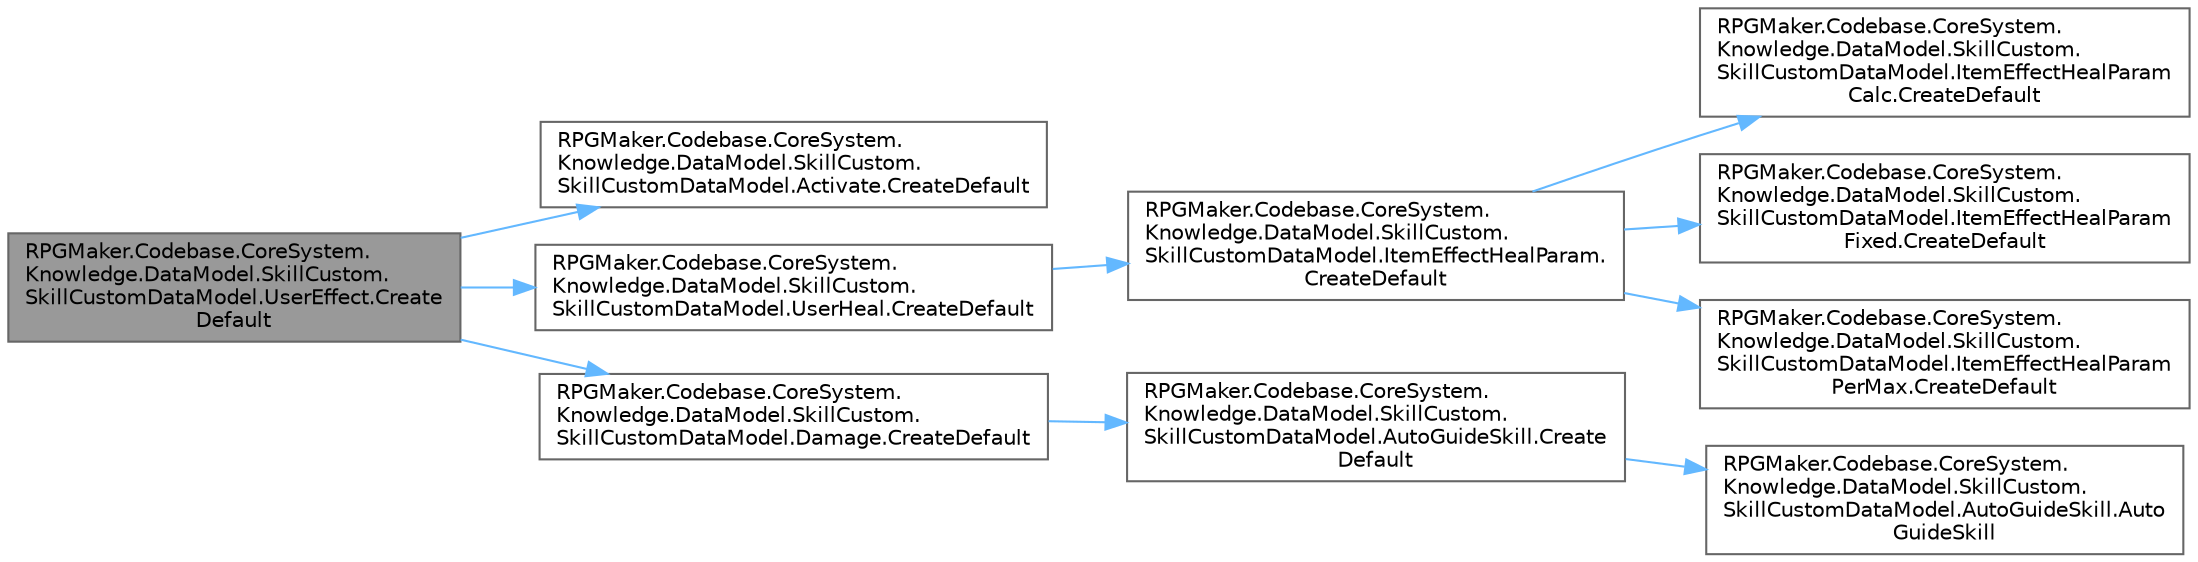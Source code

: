 digraph "RPGMaker.Codebase.CoreSystem.Knowledge.DataModel.SkillCustom.SkillCustomDataModel.UserEffect.CreateDefault"
{
 // LATEX_PDF_SIZE
  bgcolor="transparent";
  edge [fontname=Helvetica,fontsize=10,labelfontname=Helvetica,labelfontsize=10];
  node [fontname=Helvetica,fontsize=10,shape=box,height=0.2,width=0.4];
  rankdir="LR";
  Node1 [id="Node000001",label="RPGMaker.Codebase.CoreSystem.\lKnowledge.DataModel.SkillCustom.\lSkillCustomDataModel.UserEffect.Create\lDefault",height=0.2,width=0.4,color="gray40", fillcolor="grey60", style="filled", fontcolor="black",tooltip=" "];
  Node1 -> Node2 [id="edge1_Node000001_Node000002",color="steelblue1",style="solid",tooltip=" "];
  Node2 [id="Node000002",label="RPGMaker.Codebase.CoreSystem.\lKnowledge.DataModel.SkillCustom.\lSkillCustomDataModel.Activate.CreateDefault",height=0.2,width=0.4,color="grey40", fillcolor="white", style="filled",URL="$d7/d4b/class_r_p_g_maker_1_1_codebase_1_1_core_system_1_1_knowledge_1_1_data_model_1_1_skill_custom_1_1485815d99b61ae688ed357ac5798e247.html#aa90ec9c92ba9c826fc643459abfc27e1",tooltip=" "];
  Node1 -> Node3 [id="edge2_Node000001_Node000003",color="steelblue1",style="solid",tooltip=" "];
  Node3 [id="Node000003",label="RPGMaker.Codebase.CoreSystem.\lKnowledge.DataModel.SkillCustom.\lSkillCustomDataModel.UserHeal.CreateDefault",height=0.2,width=0.4,color="grey40", fillcolor="white", style="filled",URL="$d2/d19/class_r_p_g_maker_1_1_codebase_1_1_core_system_1_1_knowledge_1_1_data_model_1_1_skill_custom_1_19059c7b1dfb9ba8a2499daf540dc1d93.html#a9c280bfd2b3fce1652c051184f6afcb3",tooltip=" "];
  Node3 -> Node4 [id="edge3_Node000003_Node000004",color="steelblue1",style="solid",tooltip=" "];
  Node4 [id="Node000004",label="RPGMaker.Codebase.CoreSystem.\lKnowledge.DataModel.SkillCustom.\lSkillCustomDataModel.ItemEffectHealParam.\lCreateDefault",height=0.2,width=0.4,color="grey40", fillcolor="white", style="filled",URL="$d4/d78/class_r_p_g_maker_1_1_codebase_1_1_core_system_1_1_knowledge_1_1_data_model_1_1_skill_custom_1_1ab2141b64f8059de15422206d12096fb.html#ae4cbf104c5c50bf39d0bb93caad8856c",tooltip=" "];
  Node4 -> Node5 [id="edge4_Node000004_Node000005",color="steelblue1",style="solid",tooltip=" "];
  Node5 [id="Node000005",label="RPGMaker.Codebase.CoreSystem.\lKnowledge.DataModel.SkillCustom.\lSkillCustomDataModel.ItemEffectHealParam\lCalc.CreateDefault",height=0.2,width=0.4,color="grey40", fillcolor="white", style="filled",URL="$d1/d63/class_r_p_g_maker_1_1_codebase_1_1_core_system_1_1_knowledge_1_1_data_model_1_1_skill_custom_1_1ed30c8ef4c870fdb8d5d4e4dc70fd876.html#a4c6566f3e97832d7b4aa00aa3b04813a",tooltip=" "];
  Node4 -> Node6 [id="edge5_Node000004_Node000006",color="steelblue1",style="solid",tooltip=" "];
  Node6 [id="Node000006",label="RPGMaker.Codebase.CoreSystem.\lKnowledge.DataModel.SkillCustom.\lSkillCustomDataModel.ItemEffectHealParam\lFixed.CreateDefault",height=0.2,width=0.4,color="grey40", fillcolor="white", style="filled",URL="$d0/d0e/class_r_p_g_maker_1_1_codebase_1_1_core_system_1_1_knowledge_1_1_data_model_1_1_skill_custom_1_10cfbaac0fc664c07ad4c293b8b050e39.html#a44bece68cab37cc2f6aaec0814158cbe",tooltip=" "];
  Node4 -> Node7 [id="edge6_Node000004_Node000007",color="steelblue1",style="solid",tooltip=" "];
  Node7 [id="Node000007",label="RPGMaker.Codebase.CoreSystem.\lKnowledge.DataModel.SkillCustom.\lSkillCustomDataModel.ItemEffectHealParam\lPerMax.CreateDefault",height=0.2,width=0.4,color="grey40", fillcolor="white", style="filled",URL="$dd/d4d/class_r_p_g_maker_1_1_codebase_1_1_core_system_1_1_knowledge_1_1_data_model_1_1_skill_custom_1_12aa51d6c4b93d029de50be8c50ec780f.html#a511ac105e51ec729f02a4826cb5b142f",tooltip=" "];
  Node1 -> Node8 [id="edge7_Node000001_Node000008",color="steelblue1",style="solid",tooltip=" "];
  Node8 [id="Node000008",label="RPGMaker.Codebase.CoreSystem.\lKnowledge.DataModel.SkillCustom.\lSkillCustomDataModel.Damage.CreateDefault",height=0.2,width=0.4,color="grey40", fillcolor="white", style="filled",URL="$d4/d23/class_r_p_g_maker_1_1_codebase_1_1_core_system_1_1_knowledge_1_1_data_model_1_1_skill_custom_1_17e595018a72312d001aae18147aede2c.html#a6e976771ea33d5c28ecfcdb00b19ebee",tooltip=" "];
  Node8 -> Node9 [id="edge8_Node000008_Node000009",color="steelblue1",style="solid",tooltip=" "];
  Node9 [id="Node000009",label="RPGMaker.Codebase.CoreSystem.\lKnowledge.DataModel.SkillCustom.\lSkillCustomDataModel.AutoGuideSkill.Create\lDefault",height=0.2,width=0.4,color="grey40", fillcolor="white", style="filled",URL="$d7/dfd/class_r_p_g_maker_1_1_codebase_1_1_core_system_1_1_knowledge_1_1_data_model_1_1_skill_custom_1_11107aea7638cbfd25782332ad9815a30.html#a1f8d87c2f92ce383f4b47ab5b8768062",tooltip=" "];
  Node9 -> Node10 [id="edge9_Node000009_Node000010",color="steelblue1",style="solid",tooltip=" "];
  Node10 [id="Node000010",label="RPGMaker.Codebase.CoreSystem.\lKnowledge.DataModel.SkillCustom.\lSkillCustomDataModel.AutoGuideSkill.Auto\lGuideSkill",height=0.2,width=0.4,color="grey40", fillcolor="white", style="filled",URL="$d7/dfd/class_r_p_g_maker_1_1_codebase_1_1_core_system_1_1_knowledge_1_1_data_model_1_1_skill_custom_1_11107aea7638cbfd25782332ad9815a30.html#ac5b97c9d47dc35514941f5edd31f6bc6",tooltip=" "];
}
